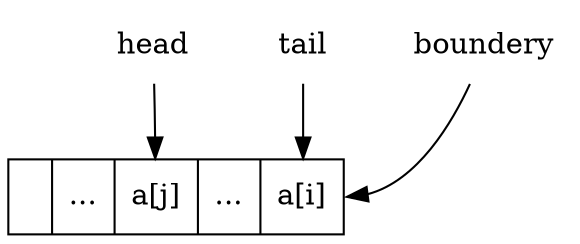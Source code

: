 digraph G{
	node[shape=record]
	buf[label=" |...|<h>a[j]|...|<t>a[i]"];
	head[shape=plaintext];
	tail[shape=plaintext];
	boundery[shape=plaintext];
	head->buf:h;
	tail->buf:t;
	boundery->buf:t;
}
